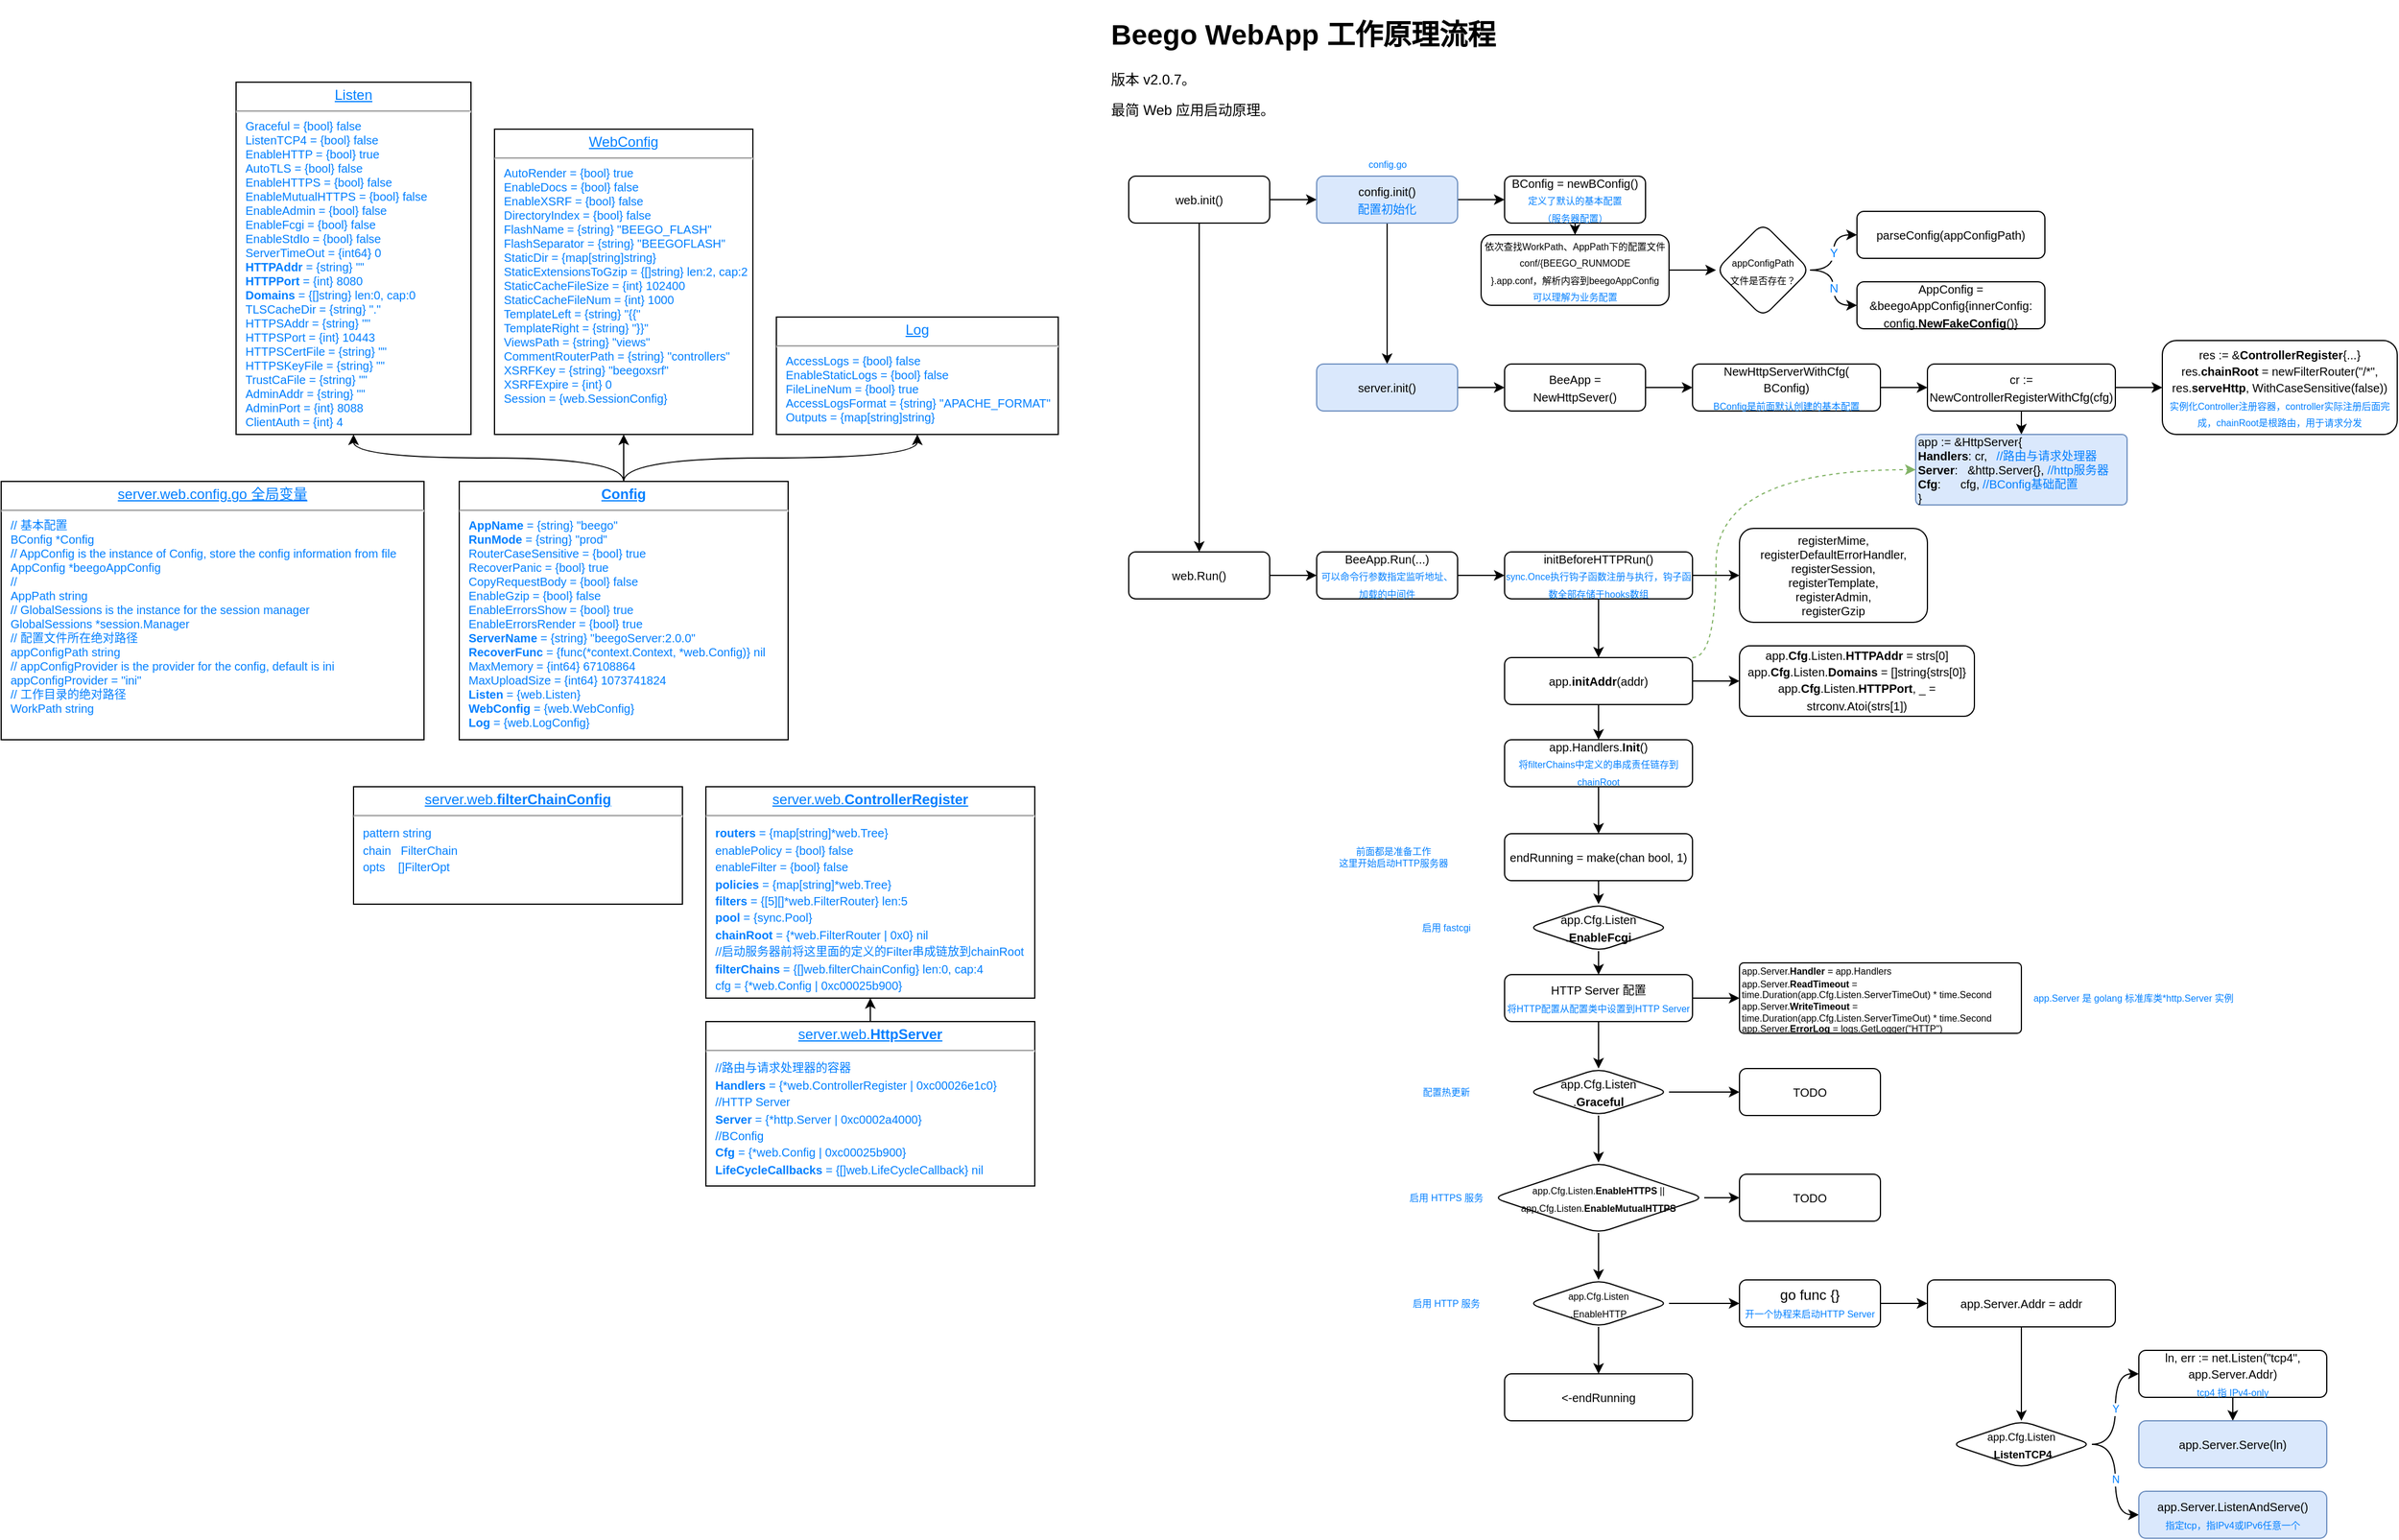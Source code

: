 <mxfile version="16.1.2" type="device"><diagram id="x91LCnRQruZij5of1qF8" name="第 1 页"><mxGraphModel dx="2700" dy="656" grid="1" gridSize="10" guides="1" tooltips="1" connect="1" arrows="1" fold="1" page="1" pageScale="1" pageWidth="827" pageHeight="1169" math="0" shadow="0"><root><mxCell id="0"/><mxCell id="1" parent="0"/><mxCell id="Df9DfMSMV07uJknfTvbg-1" value="&lt;h1&gt;Beego WebApp 工作原理流程&lt;/h1&gt;&lt;p&gt;版本 v2.0.7。&lt;/p&gt;&lt;p&gt;最简 Web 应用启动原理。&lt;/p&gt;" style="text;html=1;strokeColor=none;fillColor=none;spacing=5;spacingTop=-20;whiteSpace=wrap;overflow=hidden;rounded=0;" vertex="1" parent="1"><mxGeometry x="20" y="20" width="420" height="100" as="geometry"/></mxCell><mxCell id="Df9DfMSMV07uJknfTvbg-16" style="edgeStyle=orthogonalEdgeStyle;curved=1;rounded=0;orthogonalLoop=1;jettySize=auto;html=1;exitX=0.5;exitY=1;exitDx=0;exitDy=0;fontSize=8;fontColor=#007FFF;" edge="1" parent="1" source="Df9DfMSMV07uJknfTvbg-2" target="Df9DfMSMV07uJknfTvbg-15"><mxGeometry relative="1" as="geometry"/></mxCell><mxCell id="Df9DfMSMV07uJknfTvbg-21" value="" style="edgeStyle=orthogonalEdgeStyle;curved=1;rounded=0;orthogonalLoop=1;jettySize=auto;html=1;fontSize=8;fontColor=#007FFF;" edge="1" parent="1" source="Df9DfMSMV07uJknfTvbg-2" target="Df9DfMSMV07uJknfTvbg-20"><mxGeometry relative="1" as="geometry"/></mxCell><mxCell id="Df9DfMSMV07uJknfTvbg-2" value="&lt;font style=&quot;font-size: 10px&quot;&gt;web.init()&lt;/font&gt;" style="rounded=1;whiteSpace=wrap;html=1;" vertex="1" parent="1"><mxGeometry x="40" y="160" width="120" height="40" as="geometry"/></mxCell><mxCell id="Df9DfMSMV07uJknfTvbg-8" value="" style="edgeStyle=orthogonalEdgeStyle;rounded=0;orthogonalLoop=1;jettySize=auto;html=1;fontSize=8;fontColor=#007FFF;" edge="1" parent="1" source="Df9DfMSMV07uJknfTvbg-5" target="Df9DfMSMV07uJknfTvbg-9"><mxGeometry relative="1" as="geometry"><mxPoint x="360" y="500" as="targetPoint"/></mxGeometry></mxCell><mxCell id="Df9DfMSMV07uJknfTvbg-5" value="&lt;font style=&quot;font-size: 10px&quot;&gt;BeeApp.Run(...)&lt;br&gt;&lt;/font&gt;&lt;font style=&quot;font-size: 8px&quot; color=&quot;#007fff&quot;&gt;可以命令行参数指定监听地址、加载的中间件&lt;/font&gt;" style="rounded=1;whiteSpace=wrap;html=1;" vertex="1" parent="1"><mxGeometry x="200" y="480" width="120" height="40" as="geometry"/></mxCell><mxCell id="Df9DfMSMV07uJknfTvbg-12" value="" style="edgeStyle=orthogonalEdgeStyle;rounded=0;orthogonalLoop=1;jettySize=auto;html=1;fontSize=8;fontColor=#007FFF;curved=1;" edge="1" parent="1" source="Df9DfMSMV07uJknfTvbg-9" target="Df9DfMSMV07uJknfTvbg-11"><mxGeometry relative="1" as="geometry"/></mxCell><mxCell id="Df9DfMSMV07uJknfTvbg-59" value="" style="edgeStyle=orthogonalEdgeStyle;curved=1;rounded=0;orthogonalLoop=1;jettySize=auto;html=1;fontSize=8;fontColor=#007FFF;" edge="1" parent="1" source="Df9DfMSMV07uJknfTvbg-9" target="Df9DfMSMV07uJknfTvbg-58"><mxGeometry relative="1" as="geometry"/></mxCell><mxCell id="Df9DfMSMV07uJknfTvbg-9" value="&lt;font&gt;&lt;span style=&quot;font-size: 10px&quot;&gt;initBeforeHTTPRun()&lt;/span&gt;&lt;br&gt;&lt;font style=&quot;font-size: 8px&quot; color=&quot;#007fff&quot;&gt;sync.Once执行钩子函数注册与执行，钩子函数全部存储于hooks数组&lt;/font&gt;&lt;br&gt;&lt;/font&gt;" style="rounded=1;whiteSpace=wrap;html=1;" vertex="1" parent="1"><mxGeometry x="360" y="480" width="160" height="40" as="geometry"/></mxCell><mxCell id="Df9DfMSMV07uJknfTvbg-11" value="&lt;font style=&quot;font-size: 10px&quot;&gt;&lt;div&gt;registerMime,&lt;/div&gt;&lt;div&gt;&lt;span&gt;&#9;&#9;&#9;&lt;/span&gt;registerDefaultErrorHandler,&lt;/div&gt;&lt;div&gt;&lt;span&gt;&#9;&#9;&#9;&lt;/span&gt;registerSession,&lt;/div&gt;&lt;div&gt;&lt;span&gt;&#9;&#9;&#9;&lt;/span&gt;registerTemplate,&lt;/div&gt;&lt;div&gt;&lt;span&gt;&#9;&#9;&#9;&lt;/span&gt;registerAdmin,&lt;/div&gt;&lt;div&gt;&lt;span&gt;&#9;&#9;&#9;&lt;/span&gt;registerGzip&lt;/div&gt;&lt;/font&gt;" style="rounded=1;whiteSpace=wrap;html=1;" vertex="1" parent="1"><mxGeometry x="560" y="460" width="160" height="80" as="geometry"/></mxCell><mxCell id="Df9DfMSMV07uJknfTvbg-19" value="" style="edgeStyle=orthogonalEdgeStyle;curved=1;rounded=0;orthogonalLoop=1;jettySize=auto;html=1;fontSize=8;fontColor=#007FFF;" edge="1" parent="1" source="Df9DfMSMV07uJknfTvbg-13" target="Df9DfMSMV07uJknfTvbg-18"><mxGeometry relative="1" as="geometry"/></mxCell><mxCell id="Df9DfMSMV07uJknfTvbg-13" value="&lt;font style=&quot;font-size: 10px&quot;&gt;BeeApp = NewHttpSever()&lt;/font&gt;" style="rounded=1;whiteSpace=wrap;html=1;" vertex="1" parent="1"><mxGeometry x="360" y="320" width="120" height="40" as="geometry"/></mxCell><mxCell id="Df9DfMSMV07uJknfTvbg-17" style="edgeStyle=orthogonalEdgeStyle;curved=1;rounded=0;orthogonalLoop=1;jettySize=auto;html=1;exitX=1;exitY=0.5;exitDx=0;exitDy=0;entryX=0;entryY=0.5;entryDx=0;entryDy=0;fontSize=8;fontColor=#007FFF;" edge="1" parent="1" source="Df9DfMSMV07uJknfTvbg-15" target="Df9DfMSMV07uJknfTvbg-5"><mxGeometry relative="1" as="geometry"/></mxCell><mxCell id="Df9DfMSMV07uJknfTvbg-15" value="&lt;font style=&quot;font-size: 10px&quot;&gt;web.Run()&lt;/font&gt;" style="rounded=1;whiteSpace=wrap;html=1;" vertex="1" parent="1"><mxGeometry x="40" y="480" width="120" height="40" as="geometry"/></mxCell><mxCell id="Df9DfMSMV07uJknfTvbg-50" value="" style="edgeStyle=orthogonalEdgeStyle;curved=1;rounded=0;orthogonalLoop=1;jettySize=auto;html=1;fontSize=8;fontColor=#007FFF;" edge="1" parent="1" source="Df9DfMSMV07uJknfTvbg-18" target="Df9DfMSMV07uJknfTvbg-49"><mxGeometry relative="1" as="geometry"/></mxCell><mxCell id="Df9DfMSMV07uJknfTvbg-18" value="&lt;font&gt;&lt;span style=&quot;font-size: 10px&quot;&gt;NewHttpServerWithCfg(&lt;/span&gt;&lt;br&gt;&lt;span style=&quot;font-size: 10px&quot;&gt;BConfig)&lt;/span&gt;&lt;br&gt;&lt;font style=&quot;font-size: 8px&quot; color=&quot;#007fff&quot;&gt;BConfig是前面默认创建的基本配置&lt;/font&gt;&lt;br&gt;&lt;/font&gt;" style="rounded=1;whiteSpace=wrap;html=1;" vertex="1" parent="1"><mxGeometry x="520" y="320" width="160" height="40" as="geometry"/></mxCell><mxCell id="Df9DfMSMV07uJknfTvbg-24" value="" style="edgeStyle=orthogonalEdgeStyle;curved=1;rounded=0;orthogonalLoop=1;jettySize=auto;html=1;fontSize=8;fontColor=#007FFF;" edge="1" parent="1" source="Df9DfMSMV07uJknfTvbg-20" target="Df9DfMSMV07uJknfTvbg-23"><mxGeometry relative="1" as="geometry"/></mxCell><mxCell id="Df9DfMSMV07uJknfTvbg-45" style="edgeStyle=orthogonalEdgeStyle;curved=1;rounded=0;orthogonalLoop=1;jettySize=auto;html=1;exitX=0.5;exitY=1;exitDx=0;exitDy=0;entryX=0.5;entryY=0;entryDx=0;entryDy=0;fontSize=8;fontColor=#007FFF;" edge="1" parent="1" source="Df9DfMSMV07uJknfTvbg-20" target="Df9DfMSMV07uJknfTvbg-44"><mxGeometry relative="1" as="geometry"/></mxCell><mxCell id="Df9DfMSMV07uJknfTvbg-20" value="&lt;font style=&quot;font-size: 10px&quot;&gt;config.init()&lt;br&gt;&lt;font color=&quot;#007fff&quot;&gt;配置初始化&lt;/font&gt;&lt;br&gt;&lt;/font&gt;" style="rounded=1;whiteSpace=wrap;html=1;fillColor=#dae8fc;strokeColor=#6c8ebf;" vertex="1" parent="1"><mxGeometry x="200" y="160" width="120" height="40" as="geometry"/></mxCell><mxCell id="Df9DfMSMV07uJknfTvbg-22" value="config.go" style="text;html=1;align=center;verticalAlign=middle;resizable=0;points=[];autosize=1;strokeColor=none;fillColor=none;fontSize=8;fontColor=#007FFF;" vertex="1" parent="1"><mxGeometry x="235" y="140" width="50" height="20" as="geometry"/></mxCell><mxCell id="Df9DfMSMV07uJknfTvbg-35" value="" style="edgeStyle=orthogonalEdgeStyle;curved=1;rounded=0;orthogonalLoop=1;jettySize=auto;html=1;fontSize=10;fontColor=#007FFF;" edge="1" parent="1" source="Df9DfMSMV07uJknfTvbg-23" target="Df9DfMSMV07uJknfTvbg-34"><mxGeometry relative="1" as="geometry"/></mxCell><mxCell id="Df9DfMSMV07uJknfTvbg-23" value="&lt;font&gt;&lt;span style=&quot;font-size: 10px&quot;&gt;BConfig = newBConfig()&lt;/span&gt;&lt;br&gt;&lt;font style=&quot;font-size: 8px&quot; color=&quot;#007fff&quot;&gt;定义了默认的基本配置&lt;br&gt;（服务器配置）&lt;/font&gt;&lt;br&gt;&lt;/font&gt;" style="rounded=1;whiteSpace=wrap;html=1;" vertex="1" parent="1"><mxGeometry x="360" y="160" width="120" height="40" as="geometry"/></mxCell><mxCell id="Df9DfMSMV07uJknfTvbg-29" style="edgeStyle=orthogonalEdgeStyle;curved=1;rounded=0;orthogonalLoop=1;jettySize=auto;html=1;exitX=0.5;exitY=0;exitDx=0;exitDy=0;entryX=0.5;entryY=1;entryDx=0;entryDy=0;fontSize=10;fontColor=#007FFF;" edge="1" parent="1" source="Df9DfMSMV07uJknfTvbg-25" target="Df9DfMSMV07uJknfTvbg-26"><mxGeometry relative="1" as="geometry"/></mxCell><mxCell id="Df9DfMSMV07uJknfTvbg-30" style="edgeStyle=orthogonalEdgeStyle;curved=1;rounded=0;orthogonalLoop=1;jettySize=auto;html=1;exitX=0.5;exitY=0;exitDx=0;exitDy=0;entryX=0.5;entryY=1;entryDx=0;entryDy=0;fontSize=10;fontColor=#007FFF;" edge="1" parent="1" source="Df9DfMSMV07uJknfTvbg-25" target="Df9DfMSMV07uJknfTvbg-27"><mxGeometry relative="1" as="geometry"/></mxCell><mxCell id="Df9DfMSMV07uJknfTvbg-31" style="edgeStyle=orthogonalEdgeStyle;curved=1;rounded=0;orthogonalLoop=1;jettySize=auto;html=1;exitX=0.5;exitY=0;exitDx=0;exitDy=0;entryX=0.5;entryY=1;entryDx=0;entryDy=0;fontSize=10;fontColor=#007FFF;" edge="1" parent="1" source="Df9DfMSMV07uJknfTvbg-25" target="Df9DfMSMV07uJknfTvbg-28"><mxGeometry relative="1" as="geometry"/></mxCell><mxCell id="Df9DfMSMV07uJknfTvbg-25" value="&lt;p style=&quot;margin: 0px ; margin-top: 4px ; text-align: center ; text-decoration: underline&quot;&gt;&lt;b&gt;Config&lt;/b&gt;&lt;/p&gt;&lt;hr&gt;&lt;p style=&quot;margin: 0px 0px 0px 8px ; font-size: 10px&quot;&gt;&lt;font style=&quot;font-size: 10px&quot;&gt;&lt;b&gt;AppName&lt;/b&gt; = {string} &quot;beego&quot;&lt;/font&gt;&lt;/p&gt;&lt;p style=&quot;margin: 0px 0px 0px 8px ; font-size: 10px&quot;&gt;&lt;font style=&quot;font-size: 10px&quot;&gt;&lt;b&gt;RunMode&lt;/b&gt; = {string} &quot;prod&quot;&lt;/font&gt;&lt;/p&gt;&lt;p style=&quot;margin: 0px 0px 0px 8px ; font-size: 10px&quot;&gt;&lt;font style=&quot;font-size: 10px&quot;&gt;RouterCaseSensitive = {bool} true&lt;/font&gt;&lt;/p&gt;&lt;p style=&quot;margin: 0px 0px 0px 8px ; font-size: 10px&quot;&gt;&lt;font style=&quot;font-size: 10px&quot;&gt;RecoverPanic = {bool} true&lt;/font&gt;&lt;/p&gt;&lt;p style=&quot;margin: 0px 0px 0px 8px ; font-size: 10px&quot;&gt;&lt;font style=&quot;font-size: 10px&quot;&gt;CopyRequestBody = {bool} false&lt;/font&gt;&lt;/p&gt;&lt;p style=&quot;margin: 0px 0px 0px 8px ; font-size: 10px&quot;&gt;&lt;font style=&quot;font-size: 10px&quot;&gt;EnableGzip = {bool} false&lt;/font&gt;&lt;/p&gt;&lt;p style=&quot;margin: 0px 0px 0px 8px ; font-size: 10px&quot;&gt;&lt;font style=&quot;font-size: 10px&quot;&gt;EnableErrorsShow = {bool} true&lt;/font&gt;&lt;/p&gt;&lt;p style=&quot;margin: 0px 0px 0px 8px ; font-size: 10px&quot;&gt;&lt;font style=&quot;font-size: 10px&quot;&gt;EnableErrorsRender = {bool} true&lt;/font&gt;&lt;/p&gt;&lt;p style=&quot;margin: 0px 0px 0px 8px ; font-size: 10px&quot;&gt;&lt;font style=&quot;font-size: 10px&quot;&gt;&lt;b&gt;ServerName&lt;/b&gt; = {string} &quot;beegoServer:2.0.0&quot;&lt;/font&gt;&lt;/p&gt;&lt;p style=&quot;margin: 0px 0px 0px 8px ; font-size: 10px&quot;&gt;&lt;font style=&quot;font-size: 10px&quot;&gt;&lt;b&gt;RecoverFunc&lt;/b&gt; = {func(*context.Context, *web.Config)} nil&lt;/font&gt;&lt;/p&gt;&lt;p style=&quot;margin: 0px 0px 0px 8px ; font-size: 10px&quot;&gt;&lt;font style=&quot;font-size: 10px&quot;&gt;MaxMemory = {int64} 67108864&lt;/font&gt;&lt;/p&gt;&lt;p style=&quot;margin: 0px 0px 0px 8px ; font-size: 10px&quot;&gt;&lt;font style=&quot;font-size: 10px&quot;&gt;MaxUploadSize = {int64} 1073741824&lt;/font&gt;&lt;/p&gt;&lt;p style=&quot;margin: 0px 0px 0px 8px ; font-size: 10px&quot;&gt;&lt;font style=&quot;font-size: 10px&quot;&gt;&lt;b&gt;Listen&lt;/b&gt; = {web.Listen}&amp;nbsp;&lt;/font&gt;&lt;/p&gt;&lt;p style=&quot;margin: 0px 0px 0px 8px ; font-size: 10px&quot;&gt;&lt;font style=&quot;font-size: 10px&quot;&gt;&lt;b&gt;WebConfig&lt;/b&gt; = {web.WebConfig}&amp;nbsp;&lt;/font&gt;&lt;/p&gt;&lt;p style=&quot;margin: 0px 0px 0px 8px ; font-size: 10px&quot;&gt;&lt;font style=&quot;font-size: 10px&quot;&gt;&lt;b&gt;Log&lt;/b&gt; = {web.LogConfig}&amp;nbsp;&lt;/font&gt;&lt;/p&gt;" style="verticalAlign=top;align=left;overflow=fill;fontSize=12;fontFamily=Helvetica;html=1;fontColor=#007FFF;" vertex="1" parent="1"><mxGeometry x="-530" y="420" width="280" height="220" as="geometry"/></mxCell><mxCell id="Df9DfMSMV07uJknfTvbg-26" value="&lt;p style=&quot;margin: 0px ; margin-top: 4px ; text-align: center ; text-decoration: underline&quot;&gt;Listen&lt;/p&gt;&lt;hr&gt;&lt;p style=&quot;margin: 0px 0px 0px 8px ; font-size: 10px&quot;&gt;&lt;font style=&quot;font-size: 10px&quot;&gt;Graceful = {bool} false&lt;/font&gt;&lt;/p&gt;&lt;p style=&quot;margin: 0px 0px 0px 8px ; font-size: 10px&quot;&gt;&lt;font style=&quot;font-size: 10px&quot;&gt;ListenTCP4 = {bool} false&lt;/font&gt;&lt;/p&gt;&lt;p style=&quot;margin: 0px 0px 0px 8px ; font-size: 10px&quot;&gt;&lt;font style=&quot;font-size: 10px&quot;&gt;EnableHTTP = {bool} true&lt;/font&gt;&lt;/p&gt;&lt;p style=&quot;margin: 0px 0px 0px 8px ; font-size: 10px&quot;&gt;&lt;font style=&quot;font-size: 10px&quot;&gt;AutoTLS = {bool} false&lt;/font&gt;&lt;/p&gt;&lt;p style=&quot;margin: 0px 0px 0px 8px ; font-size: 10px&quot;&gt;&lt;font style=&quot;font-size: 10px&quot;&gt;EnableHTTPS = {bool} false&lt;/font&gt;&lt;/p&gt;&lt;p style=&quot;margin: 0px 0px 0px 8px ; font-size: 10px&quot;&gt;&lt;font style=&quot;font-size: 10px&quot;&gt;EnableMutualHTTPS = {bool} false&lt;/font&gt;&lt;/p&gt;&lt;p style=&quot;margin: 0px 0px 0px 8px ; font-size: 10px&quot;&gt;&lt;font style=&quot;font-size: 10px&quot;&gt;EnableAdmin = {bool} false&lt;/font&gt;&lt;/p&gt;&lt;p style=&quot;margin: 0px 0px 0px 8px ; font-size: 10px&quot;&gt;&lt;font style=&quot;font-size: 10px&quot;&gt;EnableFcgi = {bool} false&lt;/font&gt;&lt;/p&gt;&lt;p style=&quot;margin: 0px 0px 0px 8px ; font-size: 10px&quot;&gt;&lt;font style=&quot;font-size: 10px&quot;&gt;EnableStdIo = {bool} false&lt;/font&gt;&lt;/p&gt;&lt;p style=&quot;margin: 0px 0px 0px 8px ; font-size: 10px&quot;&gt;&lt;font style=&quot;font-size: 10px&quot;&gt;ServerTimeOut = {int64} 0&lt;/font&gt;&lt;/p&gt;&lt;p style=&quot;margin: 0px 0px 0px 8px ; font-size: 10px&quot;&gt;&lt;font style=&quot;font-size: 10px&quot;&gt;&lt;b&gt;HTTPAddr&lt;/b&gt; = {string} &quot;&quot;&lt;/font&gt;&lt;/p&gt;&lt;p style=&quot;margin: 0px 0px 0px 8px ; font-size: 10px&quot;&gt;&lt;font style=&quot;font-size: 10px&quot;&gt;&lt;b&gt;HTTPPort&lt;/b&gt; = {int} 8080&lt;/font&gt;&lt;/p&gt;&lt;p style=&quot;margin: 0px 0px 0px 8px ; font-size: 10px&quot;&gt;&lt;font style=&quot;font-size: 10px&quot;&gt;&lt;b&gt;Domains&lt;/b&gt; = {[]string} len:0, cap:0&lt;/font&gt;&lt;/p&gt;&lt;p style=&quot;margin: 0px 0px 0px 8px ; font-size: 10px&quot;&gt;&lt;font style=&quot;font-size: 10px&quot;&gt;TLSCacheDir = {string} &quot;.&quot;&lt;/font&gt;&lt;/p&gt;&lt;p style=&quot;margin: 0px 0px 0px 8px ; font-size: 10px&quot;&gt;&lt;font style=&quot;font-size: 10px&quot;&gt;HTTPSAddr = {string} &quot;&quot;&lt;/font&gt;&lt;/p&gt;&lt;p style=&quot;margin: 0px 0px 0px 8px ; font-size: 10px&quot;&gt;&lt;font style=&quot;font-size: 10px&quot;&gt;HTTPSPort = {int} 10443&lt;/font&gt;&lt;/p&gt;&lt;p style=&quot;margin: 0px 0px 0px 8px ; font-size: 10px&quot;&gt;&lt;font style=&quot;font-size: 10px&quot;&gt;HTTPSCertFile = {string} &quot;&quot;&lt;/font&gt;&lt;/p&gt;&lt;p style=&quot;margin: 0px 0px 0px 8px ; font-size: 10px&quot;&gt;&lt;font style=&quot;font-size: 10px&quot;&gt;HTTPSKeyFile = {string} &quot;&quot;&lt;/font&gt;&lt;/p&gt;&lt;p style=&quot;margin: 0px 0px 0px 8px ; font-size: 10px&quot;&gt;&lt;font style=&quot;font-size: 10px&quot;&gt;TrustCaFile = {string} &quot;&quot;&lt;/font&gt;&lt;/p&gt;&lt;p style=&quot;margin: 0px 0px 0px 8px ; font-size: 10px&quot;&gt;&lt;font style=&quot;font-size: 10px&quot;&gt;AdminAddr = {string} &quot;&quot;&lt;/font&gt;&lt;/p&gt;&lt;p style=&quot;margin: 0px 0px 0px 8px ; font-size: 10px&quot;&gt;&lt;font style=&quot;font-size: 10px&quot;&gt;AdminPort = {int} 8088&lt;/font&gt;&lt;/p&gt;&lt;p style=&quot;margin: 0px 0px 0px 8px ; font-size: 10px&quot;&gt;&lt;font style=&quot;font-size: 10px&quot;&gt;ClientAuth = {int} 4&lt;/font&gt;&lt;/p&gt;" style="verticalAlign=top;align=left;overflow=fill;fontSize=12;fontFamily=Helvetica;html=1;fontColor=#007FFF;" vertex="1" parent="1"><mxGeometry x="-720" y="80" width="200" height="300" as="geometry"/></mxCell><mxCell id="Df9DfMSMV07uJknfTvbg-27" value="&lt;p style=&quot;margin: 0px ; margin-top: 4px ; text-align: center ; text-decoration: underline&quot;&gt;WebConfig&lt;/p&gt;&lt;hr&gt;&lt;p style=&quot;margin: 0px 0px 0px 8px ; font-size: 10px&quot;&gt;&lt;font style=&quot;font-size: 10px&quot;&gt;AutoRender = {bool} true&lt;/font&gt;&lt;/p&gt;&lt;p style=&quot;margin: 0px 0px 0px 8px ; font-size: 10px&quot;&gt;&lt;font style=&quot;font-size: 10px&quot;&gt;EnableDocs = {bool} false&lt;/font&gt;&lt;/p&gt;&lt;p style=&quot;margin: 0px 0px 0px 8px ; font-size: 10px&quot;&gt;&lt;font style=&quot;font-size: 10px&quot;&gt;EnableXSRF = {bool} false&lt;/font&gt;&lt;/p&gt;&lt;p style=&quot;margin: 0px 0px 0px 8px ; font-size: 10px&quot;&gt;&lt;font style=&quot;font-size: 10px&quot;&gt;DirectoryIndex = {bool} false&lt;/font&gt;&lt;/p&gt;&lt;p style=&quot;margin: 0px 0px 0px 8px ; font-size: 10px&quot;&gt;&lt;font style=&quot;font-size: 10px&quot;&gt;FlashName = {string} &quot;BEEGO_FLASH&quot;&lt;/font&gt;&lt;/p&gt;&lt;p style=&quot;margin: 0px 0px 0px 8px ; font-size: 10px&quot;&gt;&lt;font style=&quot;font-size: 10px&quot;&gt;FlashSeparator = {string} &quot;BEEGOFLASH&quot;&lt;/font&gt;&lt;/p&gt;&lt;p style=&quot;margin: 0px 0px 0px 8px ; font-size: 10px&quot;&gt;&lt;font style=&quot;font-size: 10px&quot;&gt;StaticDir = {map[string]string}&amp;nbsp;&lt;/font&gt;&lt;/p&gt;&lt;p style=&quot;margin: 0px 0px 0px 8px ; font-size: 10px&quot;&gt;&lt;font style=&quot;font-size: 10px&quot;&gt;StaticExtensionsToGzip = {[]string} len:2, cap:2&lt;/font&gt;&lt;/p&gt;&lt;p style=&quot;margin: 0px 0px 0px 8px ; font-size: 10px&quot;&gt;&lt;font style=&quot;font-size: 10px&quot;&gt;StaticCacheFileSize = {int} 102400&lt;/font&gt;&lt;/p&gt;&lt;p style=&quot;margin: 0px 0px 0px 8px ; font-size: 10px&quot;&gt;&lt;font style=&quot;font-size: 10px&quot;&gt;StaticCacheFileNum = {int} 1000&lt;/font&gt;&lt;/p&gt;&lt;p style=&quot;margin: 0px 0px 0px 8px ; font-size: 10px&quot;&gt;&lt;font style=&quot;font-size: 10px&quot;&gt;TemplateLeft = {string} &quot;{{&quot;&lt;/font&gt;&lt;/p&gt;&lt;p style=&quot;margin: 0px 0px 0px 8px ; font-size: 10px&quot;&gt;&lt;font style=&quot;font-size: 10px&quot;&gt;TemplateRight = {string} &quot;}}&quot;&lt;/font&gt;&lt;/p&gt;&lt;p style=&quot;margin: 0px 0px 0px 8px ; font-size: 10px&quot;&gt;&lt;font style=&quot;font-size: 10px&quot;&gt;ViewsPath = {string} &quot;views&quot;&lt;/font&gt;&lt;/p&gt;&lt;p style=&quot;margin: 0px 0px 0px 8px ; font-size: 10px&quot;&gt;&lt;font style=&quot;font-size: 10px&quot;&gt;CommentRouterPath = {string} &quot;controllers&quot;&lt;/font&gt;&lt;/p&gt;&lt;p style=&quot;margin: 0px 0px 0px 8px ; font-size: 10px&quot;&gt;&lt;font style=&quot;font-size: 10px&quot;&gt;XSRFKey = {string} &quot;beegoxsrf&quot;&lt;/font&gt;&lt;/p&gt;&lt;p style=&quot;margin: 0px 0px 0px 8px ; font-size: 10px&quot;&gt;&lt;font style=&quot;font-size: 10px&quot;&gt;XSRFExpire = {int} 0&lt;/font&gt;&lt;/p&gt;&lt;p style=&quot;margin: 0px 0px 0px 8px ; font-size: 10px&quot;&gt;&lt;font style=&quot;font-size: 10px&quot;&gt;Session = {web.SessionConfig}&amp;nbsp;&lt;/font&gt;&lt;/p&gt;" style="verticalAlign=top;align=left;overflow=fill;fontSize=12;fontFamily=Helvetica;html=1;fontColor=#007FFF;" vertex="1" parent="1"><mxGeometry x="-500" y="120" width="220" height="260" as="geometry"/></mxCell><mxCell id="Df9DfMSMV07uJknfTvbg-28" value="&lt;p style=&quot;margin: 0px ; margin-top: 4px ; text-align: center ; text-decoration: underline&quot;&gt;Log&lt;/p&gt;&lt;hr&gt;&lt;p style=&quot;margin: 0px 0px 0px 8px ; font-size: 10px&quot;&gt;&lt;font style=&quot;font-size: 10px&quot;&gt;AccessLogs = {bool} false&lt;/font&gt;&lt;/p&gt;&lt;p style=&quot;margin: 0px 0px 0px 8px ; font-size: 10px&quot;&gt;&lt;font style=&quot;font-size: 10px&quot;&gt;EnableStaticLogs = {bool} false&lt;/font&gt;&lt;/p&gt;&lt;p style=&quot;margin: 0px 0px 0px 8px ; font-size: 10px&quot;&gt;&lt;font style=&quot;font-size: 10px&quot;&gt;FileLineNum = {bool} true&lt;/font&gt;&lt;/p&gt;&lt;p style=&quot;margin: 0px 0px 0px 8px ; font-size: 10px&quot;&gt;&lt;font style=&quot;font-size: 10px&quot;&gt;AccessLogsFormat = {string} &quot;APACHE_FORMAT&quot;&lt;/font&gt;&lt;/p&gt;&lt;p style=&quot;margin: 0px 0px 0px 8px ; font-size: 10px&quot;&gt;&lt;font style=&quot;font-size: 10px&quot;&gt;Outputs = {map[string]string}&amp;nbsp;&lt;/font&gt;&lt;/p&gt;" style="verticalAlign=top;align=left;overflow=fill;fontSize=12;fontFamily=Helvetica;html=1;fontColor=#007FFF;" vertex="1" parent="1"><mxGeometry x="-260" y="280" width="240" height="100" as="geometry"/></mxCell><mxCell id="Df9DfMSMV07uJknfTvbg-32" value="&lt;p style=&quot;margin: 0px ; margin-top: 4px ; text-align: center ; text-decoration: underline&quot;&gt;server.web.config.go 全局变量&lt;/p&gt;&lt;hr&gt;&lt;p style=&quot;margin: 0px 0px 0px 8px ; font-size: 10px&quot;&gt;&lt;font style=&quot;font-size: 10px&quot;&gt;// 基本配置&lt;/font&gt;&lt;/p&gt;&lt;p style=&quot;margin: 0px 0px 0px 8px ; font-size: 10px&quot;&gt;&lt;font style=&quot;font-size: 10px&quot;&gt;BConfig *Config&lt;/font&gt;&lt;/p&gt;&lt;p style=&quot;margin: 0px 0px 0px 8px ; font-size: 10px&quot;&gt;&lt;font style=&quot;font-size: 10px&quot;&gt;&lt;span&gt;&#9;&lt;/span&gt;// AppConfig is the instance of Config, store the config information from file&lt;/font&gt;&lt;/p&gt;&lt;p style=&quot;margin: 0px 0px 0px 8px ; font-size: 10px&quot;&gt;&lt;font style=&quot;font-size: 10px&quot;&gt;&lt;span&gt;&#9;&lt;/span&gt;AppConfig *beegoAppConfig&lt;/font&gt;&lt;/p&gt;&lt;p style=&quot;margin: 0px 0px 0px 8px ; font-size: 10px&quot;&gt;&lt;font style=&quot;font-size: 10px&quot;&gt;&lt;span&gt;&#9;&lt;/span&gt;//&lt;/font&gt;&lt;/p&gt;&lt;p style=&quot;margin: 0px 0px 0px 8px ; font-size: 10px&quot;&gt;&lt;font style=&quot;font-size: 10px&quot;&gt;&lt;span&gt;&#9;&lt;/span&gt;AppPath string&lt;/font&gt;&lt;/p&gt;&lt;p style=&quot;margin: 0px 0px 0px 8px ; font-size: 10px&quot;&gt;&lt;font style=&quot;font-size: 10px&quot;&gt;&lt;span&gt;&#9;&lt;/span&gt;// GlobalSessions is the instance for the session manager&lt;/font&gt;&lt;/p&gt;&lt;p style=&quot;margin: 0px 0px 0px 8px ; font-size: 10px&quot;&gt;&lt;font style=&quot;font-size: 10px&quot;&gt;&lt;span&gt;&#9;&lt;/span&gt;GlobalSessions *session.Manager&lt;/font&gt;&lt;/p&gt;&lt;p style=&quot;margin: 0px 0px 0px 8px ; font-size: 10px&quot;&gt;&lt;font style=&quot;font-size: 10px&quot;&gt;&lt;span&gt;&#9;&lt;/span&gt;// 配置文件所在绝对路径&lt;/font&gt;&lt;/p&gt;&lt;p style=&quot;margin: 0px 0px 0px 8px ; font-size: 10px&quot;&gt;&lt;font style=&quot;font-size: 10px&quot;&gt;&lt;span&gt;&#9;&lt;/span&gt;appConfigPath string&lt;/font&gt;&lt;/p&gt;&lt;p style=&quot;margin: 0px 0px 0px 8px ; font-size: 10px&quot;&gt;&lt;font style=&quot;font-size: 10px&quot;&gt;&lt;span&gt;&#9;&lt;/span&gt;// appConfigProvider is the provider for the config, default is ini&lt;/font&gt;&lt;/p&gt;&lt;p style=&quot;margin: 0px 0px 0px 8px ; font-size: 10px&quot;&gt;&lt;font style=&quot;font-size: 10px&quot;&gt;&lt;span&gt;&#9;&lt;/span&gt;appConfigProvider = &quot;ini&quot;&lt;/font&gt;&lt;/p&gt;&lt;p style=&quot;margin: 0px 0px 0px 8px ; font-size: 10px&quot;&gt;&lt;span&gt;// 工作目录的绝对路径&lt;/span&gt;&lt;/p&gt;&lt;p style=&quot;margin: 0px 0px 0px 8px ; font-size: 10px&quot;&gt;&lt;span&gt;WorkPath string&lt;/span&gt;&lt;br&gt;&lt;/p&gt;" style="verticalAlign=top;align=left;overflow=fill;fontSize=12;fontFamily=Helvetica;html=1;fontColor=#007FFF;" vertex="1" parent="1"><mxGeometry x="-920" y="420" width="360" height="220" as="geometry"/></mxCell><mxCell id="Df9DfMSMV07uJknfTvbg-40" value="" style="edgeStyle=orthogonalEdgeStyle;curved=1;rounded=0;orthogonalLoop=1;jettySize=auto;html=1;fontSize=10;fontColor=#007FFF;" edge="1" parent="1" source="Df9DfMSMV07uJknfTvbg-34" target="Df9DfMSMV07uJknfTvbg-39"><mxGeometry relative="1" as="geometry"/></mxCell><mxCell id="Df9DfMSMV07uJknfTvbg-34" value="&lt;font style=&quot;font-size: 8px&quot;&gt;&lt;span&gt;依次查找WorkPath、AppPath下的配置文件 conf/{BEEGO_RUNMODE&lt;/span&gt;&lt;br&gt;&lt;span&gt;}.app.conf，解析内容到beegoAppConfig&lt;br&gt;&lt;/span&gt;&lt;font color=&quot;#007fff&quot;&gt;可以理解为业务配置&lt;/font&gt;&lt;br&gt;&lt;/font&gt;" style="rounded=1;whiteSpace=wrap;html=1;" vertex="1" parent="1"><mxGeometry x="340" y="210" width="160" height="60" as="geometry"/></mxCell><mxCell id="Df9DfMSMV07uJknfTvbg-36" value="&lt;font&gt;&lt;span style=&quot;font-size: 10px&quot;&gt;parseConfig(appConfigPath)&lt;/span&gt;&lt;br&gt;&lt;/font&gt;" style="rounded=1;whiteSpace=wrap;html=1;" vertex="1" parent="1"><mxGeometry x="660" y="190" width="160" height="40" as="geometry"/></mxCell><mxCell id="Df9DfMSMV07uJknfTvbg-41" value="Y" style="edgeStyle=orthogonalEdgeStyle;curved=1;rounded=0;orthogonalLoop=1;jettySize=auto;html=1;exitX=1;exitY=0.5;exitDx=0;exitDy=0;fontSize=10;fontColor=#007FFF;" edge="1" parent="1" source="Df9DfMSMV07uJknfTvbg-39" target="Df9DfMSMV07uJknfTvbg-36"><mxGeometry relative="1" as="geometry"/></mxCell><mxCell id="Df9DfMSMV07uJknfTvbg-43" value="N" style="edgeStyle=orthogonalEdgeStyle;curved=1;rounded=0;orthogonalLoop=1;jettySize=auto;html=1;exitX=1;exitY=0.5;exitDx=0;exitDy=0;entryX=0;entryY=0.5;entryDx=0;entryDy=0;fontSize=10;fontColor=#007FFF;" edge="1" parent="1" source="Df9DfMSMV07uJknfTvbg-39" target="Df9DfMSMV07uJknfTvbg-42"><mxGeometry relative="1" as="geometry"/></mxCell><mxCell id="Df9DfMSMV07uJknfTvbg-39" value="&lt;font style=&quot;font-size: 8px&quot;&gt;appConfigPath&lt;br&gt;文件是否存在？&lt;br&gt;&lt;/font&gt;" style="rhombus;whiteSpace=wrap;html=1;rounded=1;" vertex="1" parent="1"><mxGeometry x="540" y="200" width="80" height="80" as="geometry"/></mxCell><mxCell id="Df9DfMSMV07uJknfTvbg-42" value="&lt;font&gt;&lt;span style=&quot;font-size: 10px&quot;&gt;AppConfig = &amp;amp;beegoAppConfig{innerConfig: config.&lt;b&gt;NewFakeConfig&lt;/b&gt;()}&lt;/span&gt;&lt;br&gt;&lt;/font&gt;" style="rounded=1;whiteSpace=wrap;html=1;" vertex="1" parent="1"><mxGeometry x="660" y="250" width="160" height="40" as="geometry"/></mxCell><mxCell id="Df9DfMSMV07uJknfTvbg-46" style="edgeStyle=orthogonalEdgeStyle;curved=1;rounded=0;orthogonalLoop=1;jettySize=auto;html=1;exitX=1;exitY=0.5;exitDx=0;exitDy=0;entryX=0;entryY=0.5;entryDx=0;entryDy=0;fontSize=8;fontColor=#007FFF;" edge="1" parent="1" source="Df9DfMSMV07uJknfTvbg-44" target="Df9DfMSMV07uJknfTvbg-13"><mxGeometry relative="1" as="geometry"/></mxCell><mxCell id="Df9DfMSMV07uJknfTvbg-44" value="&lt;font style=&quot;font-size: 10px&quot;&gt;server.init()&lt;/font&gt;" style="rounded=1;whiteSpace=wrap;html=1;fillColor=#dae8fc;strokeColor=#6c8ebf;" vertex="1" parent="1"><mxGeometry x="200" y="320" width="120" height="40" as="geometry"/></mxCell><mxCell id="Df9DfMSMV07uJknfTvbg-52" value="" style="edgeStyle=orthogonalEdgeStyle;curved=1;rounded=0;orthogonalLoop=1;jettySize=auto;html=1;fontSize=8;fontColor=#007FFF;" edge="1" parent="1" source="Df9DfMSMV07uJknfTvbg-49" target="Df9DfMSMV07uJknfTvbg-51"><mxGeometry relative="1" as="geometry"/></mxCell><mxCell id="Df9DfMSMV07uJknfTvbg-56" value="" style="edgeStyle=orthogonalEdgeStyle;curved=1;rounded=0;orthogonalLoop=1;jettySize=auto;html=1;fontSize=8;fontColor=#007FFF;" edge="1" parent="1" source="Df9DfMSMV07uJknfTvbg-49" target="Df9DfMSMV07uJknfTvbg-55"><mxGeometry relative="1" as="geometry"/></mxCell><mxCell id="Df9DfMSMV07uJknfTvbg-49" value="&lt;font&gt;&lt;span style=&quot;font-size: 10px&quot;&gt;cr := NewControllerRegisterWithCfg(cfg)&lt;/span&gt;&lt;br&gt;&lt;/font&gt;" style="rounded=1;whiteSpace=wrap;html=1;" vertex="1" parent="1"><mxGeometry x="720" y="320" width="160" height="40" as="geometry"/></mxCell><mxCell id="Df9DfMSMV07uJknfTvbg-51" value="&lt;font style=&quot;font-size: 10px&quot;&gt;&lt;div&gt;app := &amp;amp;HttpServer{&lt;/div&gt;&lt;div&gt;&lt;span&gt;&#9;&#9;&lt;/span&gt;&lt;b&gt;Handlers&lt;/b&gt;: cr,&lt;span style=&quot;white-space: pre&quot;&gt;&#9;&lt;/span&gt;&lt;font color=&quot;#007fff&quot; style=&quot;font-size: 10px&quot;&gt;//路由与请求处理器&lt;/font&gt;&lt;/div&gt;&lt;div&gt;&lt;span&gt;&#9;&#9;&lt;/span&gt;&lt;b&gt;Server&lt;/b&gt;&lt;span&gt;:&amp;nbsp; &amp;nbsp;&amp;amp;http.Server{}, &lt;/span&gt;&lt;font style=&quot;font-size: 10px&quot; color=&quot;#007fff&quot;&gt;//http服务器&lt;/font&gt;&lt;/div&gt;&lt;div&gt;&lt;span&gt;&lt;span&gt;&#9;&#9;&lt;/span&gt;&lt;b&gt;Cfg&lt;/b&gt;:&amp;nbsp; &amp;nbsp; &amp;nbsp; cfg, &lt;/span&gt;&lt;font style=&quot;font-size: 10px&quot; color=&quot;#007fff&quot;&gt;//BConfig基础配置&lt;/font&gt;&lt;/div&gt;&lt;div&gt;&lt;span&gt;&#9;&lt;/span&gt;}&lt;/div&gt;&lt;/font&gt;" style="rounded=1;whiteSpace=wrap;html=1;align=left;arcSize=7;fillColor=#dae8fc;strokeColor=#6c8ebf;" vertex="1" parent="1"><mxGeometry x="710" y="380" width="180" height="60" as="geometry"/></mxCell><mxCell id="Df9DfMSMV07uJknfTvbg-55" value="&lt;font&gt;&lt;font style=&quot;font-size: 10px&quot;&gt;res := &amp;amp;&lt;b&gt;ControllerRegister&lt;/b&gt;{...}&lt;br&gt;&lt;/font&gt;&lt;span style=&quot;font-size: 10px&quot;&gt;res.&lt;/span&gt;&lt;b style=&quot;font-size: 10px&quot;&gt;chainRoot&lt;/b&gt;&lt;span style=&quot;font-size: 10px&quot;&gt; = newFilterRouter(&quot;/*&quot;, res.&lt;b&gt;serveHttp&lt;/b&gt;, WithCaseSensitive(false))&lt;/span&gt;&lt;br&gt;&lt;font color=&quot;#007fff&quot; style=&quot;font-size: 8px&quot;&gt;实例化Controller注册容器，controller实际注册后面完成，chainRoot是根路由，用于请求分发&lt;/font&gt;&lt;br&gt;&lt;/font&gt;" style="rounded=1;whiteSpace=wrap;html=1;" vertex="1" parent="1"><mxGeometry x="920" y="300" width="200" height="80" as="geometry"/></mxCell><mxCell id="Df9DfMSMV07uJknfTvbg-57" value="&lt;p style=&quot;margin: 0px ; margin-top: 4px ; text-align: center ; text-decoration: underline&quot;&gt;server.web.&lt;b&gt;ControllerRegister&lt;/b&gt;&lt;/p&gt;&lt;hr&gt;&lt;p style=&quot;margin: 0px 0px 0px 8px&quot;&gt;&lt;span style=&quot;font-size: 10px&quot;&gt;&lt;b&gt;routers&lt;/b&gt; = {map[string]*web.Tree}&amp;nbsp;&lt;/span&gt;&lt;/p&gt;&lt;p style=&quot;margin: 0px 0px 0px 8px&quot;&gt;&lt;span style=&quot;font-size: 10px&quot;&gt;enablePolicy = {bool} false&lt;/span&gt;&lt;/p&gt;&lt;p style=&quot;margin: 0px 0px 0px 8px&quot;&gt;&lt;span style=&quot;font-size: 10px&quot;&gt;enableFilter = {bool} false&lt;/span&gt;&lt;/p&gt;&lt;p style=&quot;margin: 0px 0px 0px 8px&quot;&gt;&lt;span style=&quot;font-size: 10px&quot;&gt;&lt;b&gt;policies&lt;/b&gt; = {map[string]*web.Tree}&amp;nbsp;&lt;/span&gt;&lt;/p&gt;&lt;p style=&quot;margin: 0px 0px 0px 8px&quot;&gt;&lt;span style=&quot;font-size: 10px&quot;&gt;&lt;b&gt;filters&lt;/b&gt; = {[5][]*web.FilterRouter} len:5&lt;/span&gt;&lt;/p&gt;&lt;p style=&quot;margin: 0px 0px 0px 8px&quot;&gt;&lt;span style=&quot;font-size: 10px&quot;&gt;&lt;b&gt;pool&lt;/b&gt; = {sync.Pool}&amp;nbsp;&lt;/span&gt;&lt;/p&gt;&lt;p style=&quot;margin: 0px 0px 0px 8px&quot;&gt;&lt;span style=&quot;font-size: 10px&quot;&gt;&lt;b&gt;chainRoot&lt;/b&gt; = {*web.FilterRouter | 0x0} nil&lt;/span&gt;&lt;/p&gt;&lt;p style=&quot;margin: 0px 0px 0px 8px&quot;&gt;&lt;span style=&quot;font-size: 10px&quot;&gt;//启动服务器前将这里面的定义的Filter串成链放到chainRoot&lt;/span&gt;&lt;/p&gt;&lt;p style=&quot;margin: 0px 0px 0px 8px&quot;&gt;&lt;span style=&quot;font-size: 10px&quot;&gt;&lt;b&gt;filterChains&lt;/b&gt; = {[]web.filterChainConfig} len:0, cap:4&lt;/span&gt;&lt;/p&gt;&lt;p style=&quot;margin: 0px 0px 0px 8px&quot;&gt;&lt;span style=&quot;font-size: 10px&quot;&gt;cfg = {*web.Config | 0xc00025b900}&amp;nbsp;&lt;/span&gt;&lt;/p&gt;" style="verticalAlign=top;align=left;overflow=fill;fontSize=12;fontFamily=Helvetica;html=1;fontColor=#007FFF;" vertex="1" parent="1"><mxGeometry x="-320" y="680" width="280" height="180" as="geometry"/></mxCell><mxCell id="Df9DfMSMV07uJknfTvbg-60" style="edgeStyle=orthogonalEdgeStyle;curved=1;rounded=0;orthogonalLoop=1;jettySize=auto;html=1;exitX=1;exitY=0;exitDx=0;exitDy=0;entryX=0;entryY=0.5;entryDx=0;entryDy=0;fontSize=8;fontColor=#007FFF;dashed=1;fillColor=#d5e8d4;strokeColor=#82b366;" edge="1" parent="1" source="Df9DfMSMV07uJknfTvbg-58" target="Df9DfMSMV07uJknfTvbg-51"><mxGeometry relative="1" as="geometry"><Array as="points"><mxPoint x="540" y="570"/><mxPoint x="540" y="410"/></Array></mxGeometry></mxCell><mxCell id="Df9DfMSMV07uJknfTvbg-62" value="" style="edgeStyle=orthogonalEdgeStyle;curved=1;rounded=0;orthogonalLoop=1;jettySize=auto;html=1;fontSize=8;fontColor=#007FFF;" edge="1" parent="1" source="Df9DfMSMV07uJknfTvbg-58" target="Df9DfMSMV07uJknfTvbg-61"><mxGeometry relative="1" as="geometry"/></mxCell><mxCell id="Df9DfMSMV07uJknfTvbg-67" value="" style="edgeStyle=orthogonalEdgeStyle;curved=1;rounded=0;orthogonalLoop=1;jettySize=auto;html=1;fontSize=8;fontColor=#007FFF;" edge="1" parent="1" source="Df9DfMSMV07uJknfTvbg-58" target="Df9DfMSMV07uJknfTvbg-66"><mxGeometry relative="1" as="geometry"/></mxCell><mxCell id="Df9DfMSMV07uJknfTvbg-58" value="&lt;font&gt;&lt;span style=&quot;font-size: 10px&quot;&gt;app.&lt;b&gt;initAddr&lt;/b&gt;(addr)&lt;/span&gt;&lt;br&gt;&lt;/font&gt;" style="rounded=1;whiteSpace=wrap;html=1;" vertex="1" parent="1"><mxGeometry x="360" y="570" width="160" height="40" as="geometry"/></mxCell><mxCell id="Df9DfMSMV07uJknfTvbg-61" value="&lt;font&gt;&lt;div style=&quot;font-size: 10px&quot;&gt;app.&lt;b&gt;Cfg&lt;/b&gt;.Listen.&lt;b&gt;HTTPAddr&lt;/b&gt; = strs[0]&lt;/div&gt;&lt;div&gt;&lt;span style=&quot;font-size: 10px&quot;&gt;&#9;&#9;app.&lt;b&gt;Cfg&lt;/b&gt;.Listen.&lt;b&gt;Domains&lt;/b&gt; = []string{strs[0]}&lt;/span&gt;&lt;br&gt;&lt;span style=&quot;font-size: 10px&quot;&gt;app.&lt;b&gt;Cfg&lt;/b&gt;.Listen.&lt;b&gt;HTTPPort&lt;/b&gt;, _ = strconv.Atoi(strs[1])&lt;/span&gt;&lt;br&gt;&lt;/div&gt;&lt;/font&gt;" style="rounded=1;whiteSpace=wrap;html=1;" vertex="1" parent="1"><mxGeometry x="560" y="560" width="200" height="60" as="geometry"/></mxCell><mxCell id="Df9DfMSMV07uJknfTvbg-64" style="edgeStyle=orthogonalEdgeStyle;curved=1;rounded=0;orthogonalLoop=1;jettySize=auto;html=1;exitX=0.5;exitY=0;exitDx=0;exitDy=0;entryX=0.5;entryY=1;entryDx=0;entryDy=0;fontSize=8;fontColor=#007FFF;" edge="1" parent="1" source="Df9DfMSMV07uJknfTvbg-63" target="Df9DfMSMV07uJknfTvbg-57"><mxGeometry relative="1" as="geometry"/></mxCell><mxCell id="Df9DfMSMV07uJknfTvbg-63" value="&lt;p style=&quot;margin: 0px ; margin-top: 4px ; text-align: center ; text-decoration: underline&quot;&gt;server.web.&lt;b&gt;HttpServer&lt;/b&gt;&lt;/p&gt;&lt;hr&gt;&lt;p style=&quot;margin: 0px 0px 0px 8px&quot;&gt;&lt;span style=&quot;font-size: 10px&quot;&gt;//路由与请求处理器的容器&lt;/span&gt;&lt;/p&gt;&lt;p style=&quot;margin: 0px 0px 0px 8px&quot;&gt;&lt;span style=&quot;font-size: 10px&quot;&gt;&lt;b&gt;Handlers&lt;/b&gt; = {*web.ControllerRegister | 0xc00026e1c0}&amp;nbsp;&lt;/span&gt;&lt;/p&gt;&lt;p style=&quot;margin: 0px 0px 0px 8px&quot;&gt;&lt;span style=&quot;font-size: 10px&quot;&gt;//HTTP Server&lt;/span&gt;&lt;/p&gt;&lt;p style=&quot;margin: 0px 0px 0px 8px&quot;&gt;&lt;span style=&quot;font-size: 10px&quot;&gt;&lt;b&gt;Server&lt;/b&gt; = {*http.Server | 0xc0002a4000}&amp;nbsp;&lt;/span&gt;&lt;/p&gt;&lt;p style=&quot;margin: 0px 0px 0px 8px&quot;&gt;&lt;span style=&quot;font-size: 10px&quot;&gt;//BConfig&lt;/span&gt;&lt;/p&gt;&lt;p style=&quot;margin: 0px 0px 0px 8px&quot;&gt;&lt;span style=&quot;font-size: 10px&quot;&gt;&lt;b&gt;Cfg&lt;/b&gt; = {*web.Config | 0xc00025b900}&amp;nbsp;&lt;/span&gt;&lt;/p&gt;&lt;p style=&quot;margin: 0px 0px 0px 8px&quot;&gt;&lt;span style=&quot;font-size: 10px&quot;&gt;&lt;b&gt;LifeCycleCallbacks&lt;/b&gt; = {[]web.LifeCycleCallback} nil&lt;/span&gt;&lt;/p&gt;" style="verticalAlign=top;align=left;overflow=fill;fontSize=12;fontFamily=Helvetica;html=1;fontColor=#007FFF;" vertex="1" parent="1"><mxGeometry x="-320" y="880" width="280" height="140" as="geometry"/></mxCell><mxCell id="Df9DfMSMV07uJknfTvbg-70" value="" style="edgeStyle=orthogonalEdgeStyle;curved=1;rounded=0;orthogonalLoop=1;jettySize=auto;html=1;fontSize=8;fontColor=#007FFF;" edge="1" parent="1" source="Df9DfMSMV07uJknfTvbg-66" target="Df9DfMSMV07uJknfTvbg-69"><mxGeometry relative="1" as="geometry"/></mxCell><mxCell id="Df9DfMSMV07uJknfTvbg-66" value="&lt;font&gt;&lt;span style=&quot;font-size: 10px&quot;&gt;app.Handlers.&lt;b&gt;Init&lt;/b&gt;()&lt;br&gt;&lt;/span&gt;&lt;font style=&quot;font-size: 8px&quot; color=&quot;#007fff&quot;&gt;将filterChains中定义的串成责任链存到chainRoot&lt;/font&gt;&lt;br&gt;&lt;/font&gt;" style="rounded=1;whiteSpace=wrap;html=1;" vertex="1" parent="1"><mxGeometry x="360" y="640" width="160" height="40" as="geometry"/></mxCell><mxCell id="Df9DfMSMV07uJknfTvbg-68" value="&lt;p style=&quot;margin: 0px ; margin-top: 4px ; text-align: center ; text-decoration: underline&quot;&gt;server.web.&lt;b&gt;&lt;u&gt;filterChainConfig&lt;/u&gt;&lt;/b&gt;&lt;/p&gt;&lt;hr&gt;&lt;p style=&quot;margin: 0px 0px 0px 8px&quot;&gt;&lt;span style=&quot;font-size: 10px&quot;&gt;pattern string&lt;/span&gt;&lt;/p&gt;&lt;p style=&quot;margin: 0px 0px 0px 8px&quot;&gt;&lt;span style=&quot;font-size: 10px&quot;&gt;chain&amp;nbsp; &amp;nbsp;FilterChain&lt;/span&gt;&lt;/p&gt;&lt;p style=&quot;margin: 0px 0px 0px 8px&quot;&gt;&lt;span style=&quot;font-size: 10px&quot;&gt;opts&amp;nbsp; &amp;nbsp; []FilterOpt&lt;/span&gt;&lt;/p&gt;" style="verticalAlign=top;align=left;overflow=fill;fontSize=12;fontFamily=Helvetica;html=1;fontColor=#007FFF;" vertex="1" parent="1"><mxGeometry x="-620" y="680" width="280" height="100" as="geometry"/></mxCell><mxCell id="Df9DfMSMV07uJknfTvbg-77" value="" style="edgeStyle=orthogonalEdgeStyle;curved=1;rounded=0;orthogonalLoop=1;jettySize=auto;html=1;fontSize=8;fontColor=#007FFF;" edge="1" parent="1" source="Df9DfMSMV07uJknfTvbg-69" target="Df9DfMSMV07uJknfTvbg-76"><mxGeometry relative="1" as="geometry"/></mxCell><mxCell id="Df9DfMSMV07uJknfTvbg-69" value="&lt;font&gt;&lt;span style=&quot;font-size: 10px&quot;&gt;endRunning = make(chan bool, 1)&lt;/span&gt;&lt;br&gt;&lt;/font&gt;" style="rounded=1;whiteSpace=wrap;html=1;" vertex="1" parent="1"><mxGeometry x="360" y="720" width="160" height="40" as="geometry"/></mxCell><mxCell id="Df9DfMSMV07uJknfTvbg-71" value="前面都是准备工作&lt;br&gt;这里开始启动HTTP服务器" style="text;html=1;align=center;verticalAlign=middle;resizable=0;points=[];autosize=1;strokeColor=none;fillColor=none;fontSize=8;fontColor=#007FFF;" vertex="1" parent="1"><mxGeometry x="210" y="725" width="110" height="30" as="geometry"/></mxCell><mxCell id="Df9DfMSMV07uJknfTvbg-72" value="&lt;font&gt;&lt;span style=&quot;font-size: 10px&quot;&gt;&amp;lt;-endRunning&lt;/span&gt;&lt;br&gt;&lt;/font&gt;" style="rounded=1;whiteSpace=wrap;html=1;" vertex="1" parent="1"><mxGeometry x="360" y="1180" width="160" height="40" as="geometry"/></mxCell><mxCell id="Df9DfMSMV07uJknfTvbg-81" style="edgeStyle=orthogonalEdgeStyle;curved=1;rounded=0;orthogonalLoop=1;jettySize=auto;html=1;exitX=0.5;exitY=1;exitDx=0;exitDy=0;entryX=0.5;entryY=0;entryDx=0;entryDy=0;fontSize=10;fontColor=#007FFF;" edge="1" parent="1" source="Df9DfMSMV07uJknfTvbg-76" target="Df9DfMSMV07uJknfTvbg-80"><mxGeometry relative="1" as="geometry"/></mxCell><mxCell id="Df9DfMSMV07uJknfTvbg-76" value="&lt;font style=&quot;font-size: 10px&quot;&gt;app.Cfg.Listen&lt;br&gt;.&lt;b&gt;EnableFcgi&lt;/b&gt;&lt;/font&gt;" style="rhombus;whiteSpace=wrap;html=1;rounded=1;" vertex="1" parent="1"><mxGeometry x="380" y="780" width="120" height="40" as="geometry"/></mxCell><mxCell id="Df9DfMSMV07uJknfTvbg-83" value="" style="edgeStyle=orthogonalEdgeStyle;curved=1;rounded=0;orthogonalLoop=1;jettySize=auto;html=1;fontSize=10;fontColor=#007FFF;" edge="1" parent="1" source="Df9DfMSMV07uJknfTvbg-80" target="Df9DfMSMV07uJknfTvbg-82"><mxGeometry relative="1" as="geometry"/></mxCell><mxCell id="Df9DfMSMV07uJknfTvbg-88" style="edgeStyle=orthogonalEdgeStyle;curved=1;rounded=0;orthogonalLoop=1;jettySize=auto;html=1;exitX=0.5;exitY=1;exitDx=0;exitDy=0;fontSize=8;fontColor=#007FFF;" edge="1" parent="1" source="Df9DfMSMV07uJknfTvbg-80" target="Df9DfMSMV07uJknfTvbg-86"><mxGeometry relative="1" as="geometry"/></mxCell><mxCell id="Df9DfMSMV07uJknfTvbg-80" value="&lt;font&gt;&lt;span style=&quot;font-size: 10px&quot;&gt;HTTP Server 配置&lt;br&gt;&lt;/span&gt;&lt;font color=&quot;#007fff&quot; style=&quot;font-size: 8px&quot;&gt;将HTTP配置从配置类中设置到HTTP Server&lt;/font&gt;&lt;br&gt;&lt;/font&gt;" style="rounded=1;whiteSpace=wrap;html=1;" vertex="1" parent="1"><mxGeometry x="360" y="840" width="160" height="40" as="geometry"/></mxCell><mxCell id="Df9DfMSMV07uJknfTvbg-82" value="&lt;font style=&quot;font-size: 8px&quot;&gt;app.Server.&lt;b&gt;Handler&lt;/b&gt; = app.Handlers&lt;br&gt;&lt;div&gt;app.Server.&lt;b&gt;ReadTimeout&lt;/b&gt; = time.Duration(app.Cfg.Listen.ServerTimeOut) * time.Second&lt;/div&gt;&lt;div&gt;&lt;span&gt;&#9;&lt;/span&gt;app.Server.&lt;b&gt;WriteTimeout&lt;/b&gt; = time.Duration(app.Cfg.Listen.ServerTimeOut) * time.Second&lt;/div&gt;&lt;div&gt;&lt;span&gt;&#9;&lt;/span&gt;app.Server.&lt;b&gt;ErrorLog&lt;/b&gt; = logs.GetLogger(&quot;HTTP&quot;)&lt;/div&gt;&lt;/font&gt;" style="rounded=1;whiteSpace=wrap;html=1;align=left;arcSize=6;" vertex="1" parent="1"><mxGeometry x="560" y="830" width="240" height="60" as="geometry"/></mxCell><mxCell id="Df9DfMSMV07uJknfTvbg-84" value="app.Server 是 golang 标准库类*http.Server 实例" style="text;html=1;align=center;verticalAlign=middle;resizable=0;points=[];autosize=1;strokeColor=none;fillColor=none;fontSize=8;fontColor=#007FFF;" vertex="1" parent="1"><mxGeometry x="800" y="850" width="190" height="20" as="geometry"/></mxCell><mxCell id="Df9DfMSMV07uJknfTvbg-90" value="" style="edgeStyle=orthogonalEdgeStyle;curved=1;rounded=0;orthogonalLoop=1;jettySize=auto;html=1;fontSize=8;fontColor=#007FFF;" edge="1" parent="1" source="Df9DfMSMV07uJknfTvbg-86" target="Df9DfMSMV07uJknfTvbg-89"><mxGeometry relative="1" as="geometry"/></mxCell><mxCell id="Df9DfMSMV07uJknfTvbg-114" style="edgeStyle=orthogonalEdgeStyle;curved=1;rounded=0;orthogonalLoop=1;jettySize=auto;html=1;exitX=1;exitY=0.5;exitDx=0;exitDy=0;entryX=0;entryY=0.5;entryDx=0;entryDy=0;fontSize=8;fontColor=#007FFF;" edge="1" parent="1" source="Df9DfMSMV07uJknfTvbg-86" target="Df9DfMSMV07uJknfTvbg-113"><mxGeometry relative="1" as="geometry"/></mxCell><mxCell id="Df9DfMSMV07uJknfTvbg-86" value="&lt;span style=&quot;font-size: 10px&quot;&gt;app.Cfg.Listen&lt;br&gt;.&lt;b&gt;Graceful&lt;/b&gt;&lt;/span&gt;" style="rhombus;whiteSpace=wrap;html=1;rounded=1;" vertex="1" parent="1"><mxGeometry x="380" y="920" width="120" height="40" as="geometry"/></mxCell><mxCell id="Df9DfMSMV07uJknfTvbg-92" value="" style="edgeStyle=orthogonalEdgeStyle;curved=1;rounded=0;orthogonalLoop=1;jettySize=auto;html=1;fontSize=8;fontColor=#007FFF;" edge="1" parent="1" source="Df9DfMSMV07uJknfTvbg-89" target="Df9DfMSMV07uJknfTvbg-91"><mxGeometry relative="1" as="geometry"/></mxCell><mxCell id="Df9DfMSMV07uJknfTvbg-116" style="edgeStyle=orthogonalEdgeStyle;curved=1;rounded=0;orthogonalLoop=1;jettySize=auto;html=1;exitX=1;exitY=0.5;exitDx=0;exitDy=0;fontSize=8;fontColor=#007FFF;" edge="1" parent="1" source="Df9DfMSMV07uJknfTvbg-89" target="Df9DfMSMV07uJknfTvbg-115"><mxGeometry relative="1" as="geometry"/></mxCell><mxCell id="Df9DfMSMV07uJknfTvbg-89" value="&lt;font style=&quot;font-size: 8px&quot;&gt;app.Cfg.Listen.&lt;b&gt;EnableHTTPS&lt;/b&gt; || app.Cfg.Listen.&lt;b&gt;EnableMutualHTTPS&lt;/b&gt;&lt;/font&gt;" style="rhombus;whiteSpace=wrap;html=1;rounded=1;" vertex="1" parent="1"><mxGeometry x="350" y="1000" width="180" height="60" as="geometry"/></mxCell><mxCell id="Df9DfMSMV07uJknfTvbg-93" style="edgeStyle=orthogonalEdgeStyle;curved=1;rounded=0;orthogonalLoop=1;jettySize=auto;html=1;exitX=0.5;exitY=1;exitDx=0;exitDy=0;entryX=0.5;entryY=0;entryDx=0;entryDy=0;fontSize=8;fontColor=#007FFF;" edge="1" parent="1" source="Df9DfMSMV07uJknfTvbg-91" target="Df9DfMSMV07uJknfTvbg-72"><mxGeometry relative="1" as="geometry"/></mxCell><mxCell id="Df9DfMSMV07uJknfTvbg-95" style="edgeStyle=orthogonalEdgeStyle;curved=1;rounded=0;orthogonalLoop=1;jettySize=auto;html=1;exitX=1;exitY=0.5;exitDx=0;exitDy=0;entryX=0;entryY=0.5;entryDx=0;entryDy=0;fontSize=8;fontColor=#007FFF;" edge="1" parent="1" source="Df9DfMSMV07uJknfTvbg-91" target="Df9DfMSMV07uJknfTvbg-94"><mxGeometry relative="1" as="geometry"/></mxCell><mxCell id="Df9DfMSMV07uJknfTvbg-91" value="&lt;span style=&quot;font-size: 8px&quot;&gt;app.Cfg.Listen&lt;br&gt;.EnableHTTP&lt;/span&gt;" style="rhombus;whiteSpace=wrap;html=1;rounded=1;" vertex="1" parent="1"><mxGeometry x="380" y="1100" width="120" height="40" as="geometry"/></mxCell><mxCell id="Df9DfMSMV07uJknfTvbg-100" value="" style="edgeStyle=orthogonalEdgeStyle;curved=1;rounded=0;orthogonalLoop=1;jettySize=auto;html=1;fontSize=8;fontColor=#007FFF;" edge="1" parent="1" source="Df9DfMSMV07uJknfTvbg-94" target="Df9DfMSMV07uJknfTvbg-99"><mxGeometry relative="1" as="geometry"/></mxCell><mxCell id="Df9DfMSMV07uJknfTvbg-94" value="&lt;font&gt;go func {}&lt;br&gt;&lt;font color=&quot;#007fff&quot; style=&quot;font-size: 8px&quot;&gt;开一个协程来启动HTTP Server&lt;/font&gt;&lt;br&gt;&lt;/font&gt;" style="rounded=1;whiteSpace=wrap;html=1;" vertex="1" parent="1"><mxGeometry x="560" y="1100" width="120" height="40" as="geometry"/></mxCell><mxCell id="Df9DfMSMV07uJknfTvbg-96" value="启用 HTTPS 服务" style="text;html=1;align=center;verticalAlign=middle;resizable=0;points=[];autosize=1;strokeColor=none;fillColor=none;fontSize=8;fontColor=#007FFF;" vertex="1" parent="1"><mxGeometry x="270" y="1020" width="80" height="20" as="geometry"/></mxCell><mxCell id="Df9DfMSMV07uJknfTvbg-97" value="启用 HTTP 服务" style="text;html=1;align=center;verticalAlign=middle;resizable=0;points=[];autosize=1;strokeColor=none;fillColor=none;fontSize=8;fontColor=#007FFF;" vertex="1" parent="1"><mxGeometry x="275" y="1110" width="70" height="20" as="geometry"/></mxCell><mxCell id="Df9DfMSMV07uJknfTvbg-98" value="配置热更新" style="text;html=1;align=center;verticalAlign=middle;resizable=0;points=[];autosize=1;strokeColor=none;fillColor=none;fontSize=8;fontColor=#007FFF;" vertex="1" parent="1"><mxGeometry x="280" y="930" width="60" height="20" as="geometry"/></mxCell><mxCell id="Df9DfMSMV07uJknfTvbg-102" value="" style="edgeStyle=orthogonalEdgeStyle;curved=1;rounded=0;orthogonalLoop=1;jettySize=auto;html=1;fontSize=10;fontColor=#007FFF;" edge="1" parent="1" source="Df9DfMSMV07uJknfTvbg-99" target="Df9DfMSMV07uJknfTvbg-101"><mxGeometry relative="1" as="geometry"/></mxCell><mxCell id="Df9DfMSMV07uJknfTvbg-99" value="&lt;font&gt;&lt;font style=&quot;font-size: 10px&quot;&gt;app.Server.Addr = addr&lt;/font&gt;&lt;br&gt;&lt;/font&gt;" style="rounded=1;whiteSpace=wrap;html=1;" vertex="1" parent="1"><mxGeometry x="720" y="1100" width="160" height="40" as="geometry"/></mxCell><mxCell id="Df9DfMSMV07uJknfTvbg-107" value="Y" style="edgeStyle=orthogonalEdgeStyle;curved=1;rounded=0;orthogonalLoop=1;jettySize=auto;html=1;exitX=1;exitY=0.5;exitDx=0;exitDy=0;entryX=0;entryY=0.5;entryDx=0;entryDy=0;fontSize=9;fontColor=#007FFF;" edge="1" parent="1" source="Df9DfMSMV07uJknfTvbg-101" target="Df9DfMSMV07uJknfTvbg-105"><mxGeometry relative="1" as="geometry"/></mxCell><mxCell id="Df9DfMSMV07uJknfTvbg-111" value="N" style="edgeStyle=orthogonalEdgeStyle;curved=1;rounded=0;orthogonalLoop=1;jettySize=auto;html=1;exitX=1;exitY=0.5;exitDx=0;exitDy=0;entryX=0;entryY=0.5;entryDx=0;entryDy=0;fontSize=9;fontColor=#007FFF;" edge="1" parent="1" source="Df9DfMSMV07uJknfTvbg-101" target="Df9DfMSMV07uJknfTvbg-110"><mxGeometry relative="1" as="geometry"/></mxCell><mxCell id="Df9DfMSMV07uJknfTvbg-101" value="&lt;font style=&quot;font-size: 9px&quot;&gt;app.Cfg.Listen&lt;br&gt;.&lt;b&gt;ListenTCP4&lt;/b&gt;&lt;/font&gt;" style="rhombus;whiteSpace=wrap;html=1;rounded=1;" vertex="1" parent="1"><mxGeometry x="740" y="1220" width="120" height="40" as="geometry"/></mxCell><mxCell id="Df9DfMSMV07uJknfTvbg-109" value="" style="edgeStyle=orthogonalEdgeStyle;curved=1;rounded=0;orthogonalLoop=1;jettySize=auto;html=1;fontSize=9;fontColor=#007FFF;" edge="1" parent="1" source="Df9DfMSMV07uJknfTvbg-105" target="Df9DfMSMV07uJknfTvbg-108"><mxGeometry relative="1" as="geometry"/></mxCell><mxCell id="Df9DfMSMV07uJknfTvbg-105" value="&lt;font&gt;&lt;font style=&quot;font-size: 10px&quot;&gt;ln, err := net.Listen(&quot;tcp4&quot;, app.Server.Addr)&lt;br&gt;&lt;/font&gt;&lt;font style=&quot;font-size: 8px&quot; color=&quot;#007fff&quot;&gt;tcp4 指 IPv4-only&lt;/font&gt;&lt;br&gt;&lt;/font&gt;" style="rounded=1;whiteSpace=wrap;html=1;" vertex="1" parent="1"><mxGeometry x="900" y="1160" width="160" height="40" as="geometry"/></mxCell><mxCell id="Df9DfMSMV07uJknfTvbg-108" value="&lt;font&gt;&lt;font style=&quot;font-size: 10px&quot;&gt;app.Server.Serve(ln)&lt;/font&gt;&lt;br&gt;&lt;/font&gt;" style="rounded=1;whiteSpace=wrap;html=1;fillColor=#dae8fc;strokeColor=#6c8ebf;" vertex="1" parent="1"><mxGeometry x="900" y="1220" width="160" height="40" as="geometry"/></mxCell><mxCell id="Df9DfMSMV07uJknfTvbg-110" value="&lt;font&gt;&lt;font style=&quot;font-size: 10px&quot;&gt;app.Server.ListenAndServe()&lt;br&gt;&lt;/font&gt;&lt;font style=&quot;font-size: 8px&quot; color=&quot;#007fff&quot;&gt;指定tcp，指IPv4或IPv6任意一个&lt;/font&gt;&lt;br&gt;&lt;/font&gt;" style="rounded=1;whiteSpace=wrap;html=1;fillColor=#dae8fc;strokeColor=#6c8ebf;" vertex="1" parent="1"><mxGeometry x="900" y="1280" width="160" height="40" as="geometry"/></mxCell><mxCell id="Df9DfMSMV07uJknfTvbg-112" value="启用 fastcgi" style="text;html=1;align=center;verticalAlign=middle;resizable=0;points=[];autosize=1;strokeColor=none;fillColor=none;fontSize=8;fontColor=#007FFF;" vertex="1" parent="1"><mxGeometry x="280" y="790" width="60" height="20" as="geometry"/></mxCell><mxCell id="Df9DfMSMV07uJknfTvbg-113" value="&lt;font&gt;&lt;font style=&quot;font-size: 10px&quot;&gt;TODO&lt;/font&gt;&lt;br&gt;&lt;/font&gt;" style="rounded=1;whiteSpace=wrap;html=1;" vertex="1" parent="1"><mxGeometry x="560" y="920" width="120" height="40" as="geometry"/></mxCell><mxCell id="Df9DfMSMV07uJknfTvbg-115" value="&lt;font&gt;&lt;font style=&quot;font-size: 10px&quot;&gt;TODO&lt;/font&gt;&lt;br&gt;&lt;/font&gt;" style="rounded=1;whiteSpace=wrap;html=1;" vertex="1" parent="1"><mxGeometry x="560" y="1010" width="120" height="40" as="geometry"/></mxCell></root></mxGraphModel></diagram></mxfile>